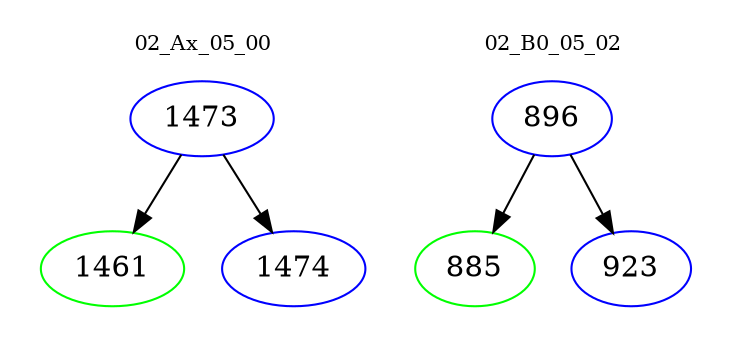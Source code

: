 digraph{
subgraph cluster_0 {
color = white
label = "02_Ax_05_00";
fontsize=10;
T0_1473 [label="1473", color="blue"]
T0_1473 -> T0_1461 [color="black"]
T0_1461 [label="1461", color="green"]
T0_1473 -> T0_1474 [color="black"]
T0_1474 [label="1474", color="blue"]
}
subgraph cluster_1 {
color = white
label = "02_B0_05_02";
fontsize=10;
T1_896 [label="896", color="blue"]
T1_896 -> T1_885 [color="black"]
T1_885 [label="885", color="green"]
T1_896 -> T1_923 [color="black"]
T1_923 [label="923", color="blue"]
}
}

